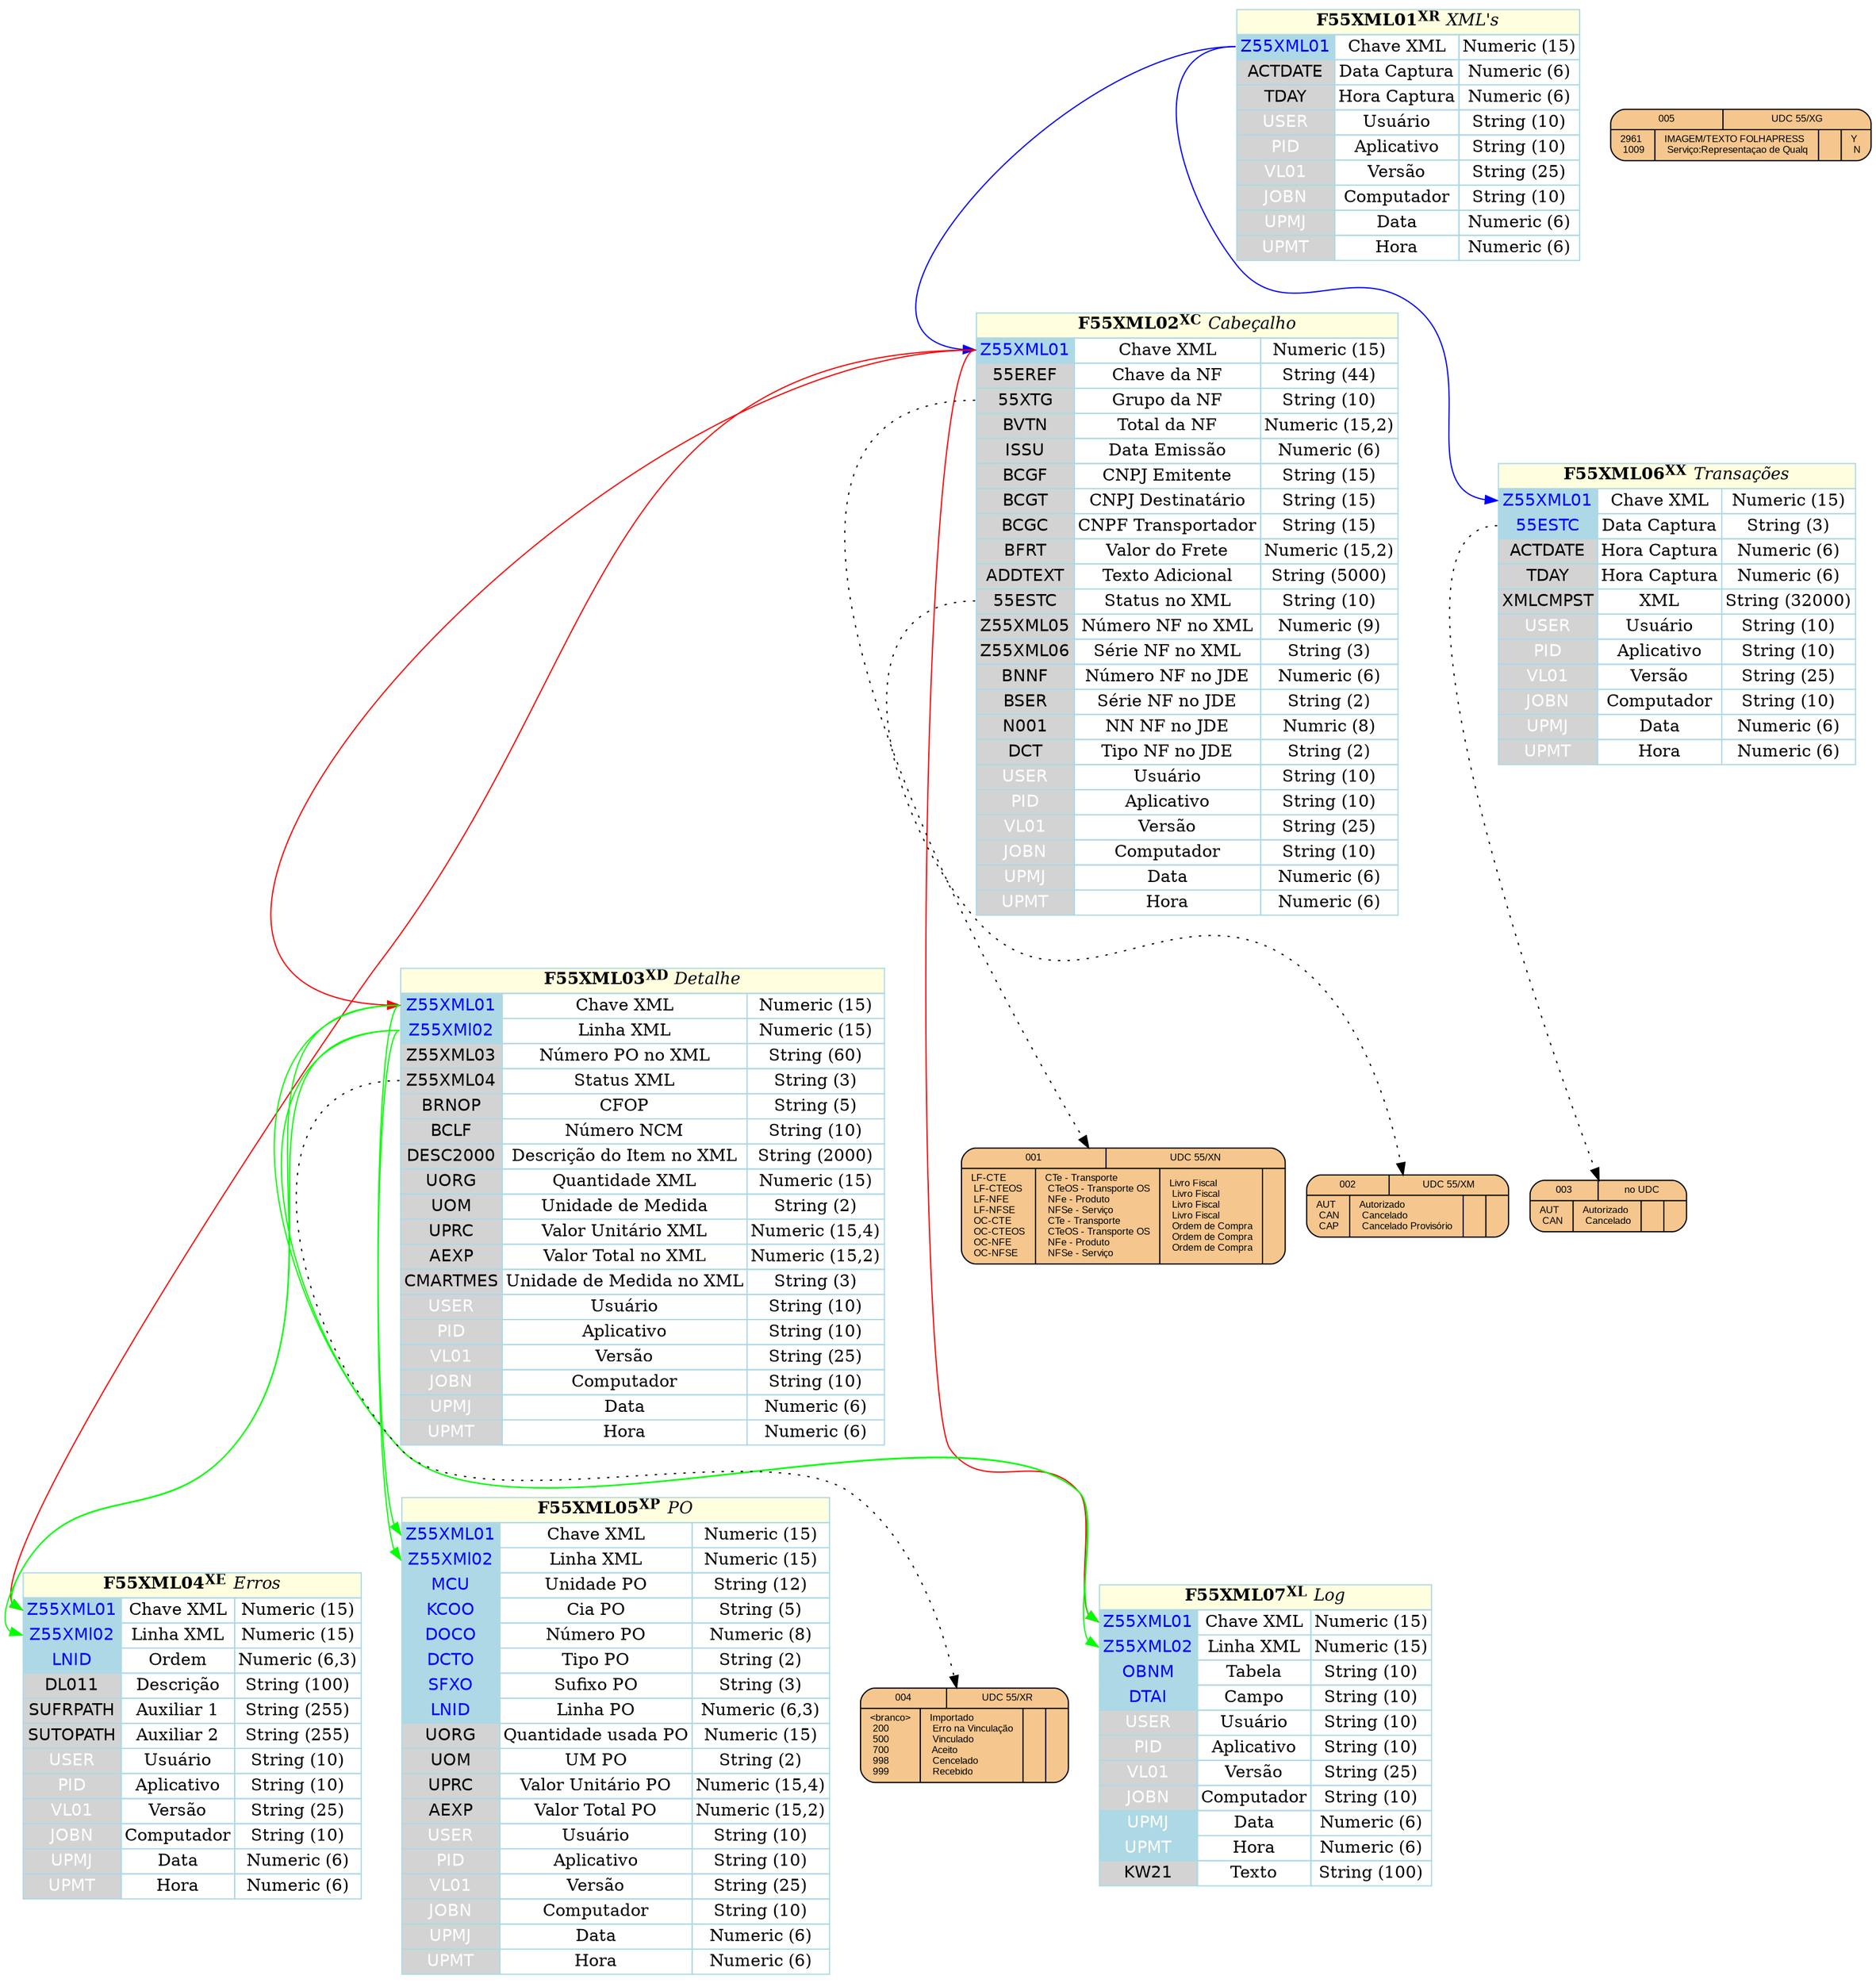 digraph H {

  tabela01 [
   shape=none
   label=<
     <table border='0' cellborder='1' color='lightblue' cellspacing='0'>
       <tr><td colspan="3" bgcolor="lightyellow"><b>F55XML01<sup>XR</sup></b> <i>XML's</i></td></tr>
       <tr><td port='col01' bgcolor="lightblue"><font face="helvetica" color="blue">Z55XML01</font></td><td>Chave XML</td><td>Numeric (15)</td></tr>
       <tr><td port='col02' bgcolor="lightgray"><font face="helvetica" color="black">ACTDATE</font></td><td>Data Captura</td><td>Numeric (6)</td></tr>
       <tr><td port='col03' bgcolor="lightgray"><font face="helvetica" color="black">TDAY</font></td><td>Hora Captura</td><td>Numeric (6)</td></tr>
       <tr><td bgcolor="lightgray"><font face="helvetica" color="white">USER</font></td><td>Usuário</td><td>String (10)</td></tr>
       <tr><td bgcolor="lightgray"><font face="helvetica" color="white">PID</font></td><td>Aplicativo</td><td>String (10)</td></tr>
       <tr><td bgcolor="lightgray"><font face="helvetica" color="white">VL01</font></td><td>Versão</td><td>String (25)</td></tr>
       <tr><td bgcolor="lightgray"><font face="helvetica" color="white">JOBN</font></td><td>Computador</td><td>String (10)</td></tr>
       <tr><td bgcolor="lightgray"><font face="helvetica" color="white">UPMJ</font></td><td>Data</td><td>Numeric (6)</td></tr>
       <tr><td bgcolor="lightgray"><font face="helvetica" color="white">UPMT</font></td><td>Hora</td><td>Numeric (6)</td></tr>
     </table>
  >];

  tabela02 [
   shape=none
   label=<
     <table border='0' cellborder='1' color='lightblue' cellspacing='0'>
       <tr><td colspan="3" bgcolor="lightyellow"><b>F55XML02<sup>XC</sup></b> <i>Cabeçalho</i></td></tr>
       <tr><td port='col01' bgcolor="lightblue"><font face="helvetica" color="blue">Z55XML01</font></td><td>Chave XML</td><td>Numeric (15)</td></tr>
       <tr><td port='col02' bgcolor="lightgray"><font face="helvetica" color="black">55EREF</font></td><td>Chave da NF</td><td>String (44)</td></tr>
       <tr><td port='col03' bgcolor="lightgray"><font face="helvetica" color="black">55XTG</font></td><td>Grupo da NF</td><td>String (10)</td></tr>
       <tr><td port='col04' bgcolor="lightgray"><font face="helvetica" color="black">BVTN</font></td><td>Total da NF</td><td>Numeric (15,2)</td></tr>
       <tr><td port='col05' bgcolor="lightgray"><font face="helvetica" color="black">ISSU</font></td><td>Data Emissão</td><td>Numeric (6)</td></tr>
       <tr><td port='col06' bgcolor="lightgray"><font face="helvetica" color="black">BCGF</font></td><td>CNPJ Emitente</td><td>String (15)</td></tr>
       <tr><td port='col07' bgcolor="lightgray"><font face="helvetica" color="black">BCGT</font></td><td>CNPJ Destinatário</td><td>String (15)</td></tr>
       <tr><td port='col08' bgcolor="lightgray"><font face="helvetica" color="black">BCGC</font></td><td>CNPF Transportador</td><td>String (15)</td></tr>
       <tr><td port='col09' bgcolor="lightgray"><font face="helvetica" color="black">BFRT</font></td><td>Valor do Frete</td><td>Numeric (15,2)</td></tr>
       <tr><td port='col10' bgcolor="lightgray"><font face="helvetica" color="black">ADDTEXT</font></td><td>Texto Adicional</td><td>String (5000)</td></tr>
       <tr><td port='col11' bgcolor="lightgray"><font face="helvetica" color="black">55ESTC</font></td><td>Status no XML</td><td>String (10)</td></tr>
       <tr><td port='col12' bgcolor="lightgray"><font face="helvetica" color="black">Z55XML05</font></td><td>Número NF no XML</td><td>Numeric (9)</td></tr>
       <tr><td port='col13' bgcolor="lightgray"><font face="helvetica" color="black">Z55XML06</font></td><td>Série NF no XML</td><td>String (3)</td></tr>
       <tr><td port='col14' bgcolor="lightgray"><font face="helvetica" color="black">BNNF</font></td><td>Número NF no JDE</td><td>Numeric (6)</td></tr>
       <tr><td port='col15' bgcolor="lightgray"><font face="helvetica" color="black">BSER</font></td><td>Série NF no JDE</td><td>String (2)</td></tr>
       <tr><td port='col16' bgcolor="lightgray"><font face="helvetica" color="black">N001</font></td><td>NN NF no JDE</td><td>Numric (8)</td></tr>
       <tr><td port='col17' bgcolor="lightgray"><font face="helvetica" color="black">DCT</font></td><td>Tipo NF no JDE</td><td>String (2)</td></tr>
       <tr><td bgcolor="lightgray"><font face="helvetica" color="white">USER</font></td><td>Usuário</td><td>String (10)</td></tr>
       <tr><td bgcolor="lightgray"><font face="helvetica" color="white">PID</font></td><td>Aplicativo</td><td>String (10)</td></tr>
       <tr><td bgcolor="lightgray"><font face="helvetica" color="white">VL01</font></td><td>Versão</td><td>String (25)</td></tr>
       <tr><td bgcolor="lightgray"><font face="helvetica" color="white">JOBN</font></td><td>Computador</td><td>String (10)</td></tr>
       <tr><td bgcolor="lightgray"><font face="helvetica" color="white">UPMJ</font></td><td>Data</td><td>Numeric (6)</td></tr>
       <tr><td bgcolor="lightgray"><font face="helvetica" color="white">UPMT</font></td><td>Hora</td><td>Numeric (6)</td></tr>
     </table>
  >];

  tabela03 [
   shape=none
   label=<
     <table border='0' cellborder='1' color='lightblue' cellspacing='0'>
       <tr><td colspan="3" bgcolor="lightyellow"><b>F55XML03<sup>XD</sup></b> <i>Detalhe</i></td></tr>
       <tr><td port='col01' bgcolor="lightblue"><font face="helvetica" color="blue">Z55XML01</font></td><td>Chave XML</td><td>Numeric (15)</td></tr>
       <tr><td port='col02' bgcolor="lightblue"><font face="helvetica" color="blue">Z55XMl02</font></td><td>Linha XML</td><td>Numeric (15)</td></tr>
       <tr><td port='col03' bgcolor="lightgray"><font face="helvetica" color="black">Z55XML03</font></td><td>Número PO no XML</td><td>String (60)</td></tr>
       <tr><td port='col04' bgcolor="lightgray"><font face="helvetica" color="black">Z55XML04</font></td><td>Status XML</td><td>String (3)</td></tr>
       <tr><td port='col05' bgcolor="lightgray"><font face="helvetica" color="black">BRNOP</font></td><td>CFOP</td><td>String (5)</td></tr>
       <tr><td port='col06' bgcolor="lightgray"><font face="helvetica" color="black">BCLF</font></td><td>Número NCM</td><td>String (10)</td></tr>
       <tr><td port='col07' bgcolor="lightgray"><font face="helvetica" color="black">DESC2000</font></td><td>Descrição do Item no XML</td><td>String (2000)</td></tr>
       <tr><td port='col08' bgcolor="lightgray"><font face="helvetica" color="black">UORG</font></td><td>Quantidade XML</td><td>Numeric (15)</td></tr>
       <tr><td port='col09' bgcolor="lightgray"><font face="helvetica" color="black">UOM</font></td><td>Unidade de Medida</td><td>String (2)</td></tr>
       <tr><td port='col10' bgcolor="lightgray"><font face="helvetica" color="black">UPRC</font></td><td>Valor Unitário XML</td><td>Numeric (15,4)</td></tr>
       <tr><td port='col11' bgcolor="lightgray"><font face="helvetica" color="black">AEXP</font></td><td>Valor Total no XML</td><td>Numeric (15,2)</td></tr>
       <tr><td port='col12' bgcolor="lightgray"><font face="helvetica" color="black">CMARTMES</font></td><td>Unidade de Medida no XML</td><td>String (3)</td></tr>
       <tr><td bgcolor="lightgray"><font face="helvetica" color="white">USER</font></td><td>Usuário</td><td>String (10)</td></tr>
       <tr><td bgcolor="lightgray"><font face="helvetica" color="white">PID</font></td><td>Aplicativo</td><td>String (10)</td></tr>
       <tr><td bgcolor="lightgray"><font face="helvetica" color="white">VL01</font></td><td>Versão</td><td>String (25)</td></tr>
       <tr><td bgcolor="lightgray"><font face="helvetica" color="white">JOBN</font></td><td>Computador</td><td>String (10)</td></tr>
       <tr><td bgcolor="lightgray"><font face="helvetica" color="white">UPMJ</font></td><td>Data</td><td>Numeric (6)</td></tr>
       <tr><td bgcolor="lightgray"><font face="helvetica" color="white">UPMT</font></td><td>Hora</td><td>Numeric (6)</td></tr>
     </table>
  >];

  tabela04 [
   shape=none
   label=<
     <table border='0' cellborder='1' color='lightblue' cellspacing='0'>
       <tr><td colspan="3" bgcolor="lightyellow"><b>F55XML04<sup>XE</sup></b> <i>Erros</i></td></tr>
       <tr><td port='col01' bgcolor="lightblue"><font face="helvetica" color="blue">Z55XML01</font></td><td>Chave XML</td><td>Numeric (15)</td></tr>
       <tr><td port='col02' bgcolor="lightblue"><font face="helvetica" color="blue">Z55XMl02</font></td><td>Linha XML</td><td>Numeric (15)</td></tr>
       <tr><td port='col03' bgcolor="lightblue"><font face="helvetica" color="blue">LNID</font></td><td>Ordem</td><td>Numeric (6,3)</td></tr>
       <tr><td port='col04' bgcolor="lightgray"><font face="helvetica" color="black">DL011</font></td><td>Descrição</td><td>String (100)</td></tr>
       <tr><td port='col04' bgcolor="lightgray"><font face="helvetica" color="black">SUFRPATH</font></td><td>Auxiliar 1</td><td>String (255)</td></tr>
       <tr><td port='col04' bgcolor="lightgray"><font face="helvetica" color="black">SUTOPATH</font></td><td>Auxiliar 2</td><td>String (255)</td></tr>
       <tr><td bgcolor="lightgray"><font face="helvetica" color="white">USER</font></td><td>Usuário</td><td>String (10)</td></tr>
       <tr><td bgcolor="lightgray"><font face="helvetica" color="white">PID</font></td><td>Aplicativo</td><td>String (10)</td></tr>
       <tr><td bgcolor="lightgray"><font face="helvetica" color="white">VL01</font></td><td>Versão</td><td>String (25)</td></tr>
       <tr><td bgcolor="lightgray"><font face="helvetica" color="white">JOBN</font></td><td>Computador</td><td>String (10)</td></tr>
       <tr><td bgcolor="lightgray"><font face="helvetica" color="white">UPMJ</font></td><td>Data</td><td>Numeric (6)</td></tr>
       <tr><td bgcolor="lightgray"><font face="helvetica" color="white">UPMT</font></td><td>Hora</td><td>Numeric (6)</td></tr>
     </table>
  >];

  tabela05 [
   shape=none
   label=<
     <table border='0' cellborder='1' color='lightblue' cellspacing='0'>
       <tr><td colspan="3" bgcolor="lightyellow"><b>F55XML05<sup>XP</sup></b> <i>PO</i></td></tr>
       <tr><td port='col01' bgcolor="lightblue"><font face="helvetica" color="blue">Z55XML01</font></td><td>Chave XML</td><td>Numeric (15)</td></tr>
       <tr><td port='col02' bgcolor="lightblue"><font face="helvetica" color="blue">Z55XMl02</font></td><td>Linha XML</td><td>Numeric (15)</td></tr>
       <tr><td port='col03' bgcolor="lightblue"><font face="helvetica" color="blue">MCU</font></td><td>Unidade PO</td><td>String (12)</td></tr>
       <tr><td port='col04' bgcolor="lightblue"><font face="helvetica" color="blue">KCOO</font></td><td>Cia PO</td><td>String (5)</td></tr>
       <tr><td port='col05' bgcolor="lightblue"><font face="helvetica" color="blue">DOCO</font></td><td>Número PO</td><td>Numeric (8)</td></tr>
       <tr><td port='col06' bgcolor="lightblue"><font face="helvetica" color="blue">DCTO</font></td><td>Tipo PO</td><td>String (2)</td></tr>
       <tr><td port='col07' bgcolor="lightblue"><font face="helvetica" color="blue">SFXO</font></td><td>Sufixo PO</td><td>String (3)</td></tr>
       <tr><td port='col08' bgcolor="lightblue"><font face="helvetica" color="blue">LNID</font></td><td>Linha PO</td><td>Numeric (6,3)</td></tr>
       <tr><td port='col09' bgcolor="lightgray"><font face="helvetica" color="black">UORG</font></td><td>Quantidade usada PO</td><td>Numeric (15)</td></tr>
       <tr><td port='col10' bgcolor="lightgray"><font face="helvetica" color="black">UOM</font></td><td>UM PO</td><td>String (2)</td></tr>
       <tr><td port='col11' bgcolor="lightgray"><font face="helvetica" color="black">UPRC</font></td><td>Valor Unitário PO</td><td>Numeric (15,4)</td></tr>
       <tr><td port='col12' bgcolor="lightgray"><font face="helvetica" color="black">AEXP</font></td><td>Valor Total PO</td><td>Numeric (15,2)</td></tr>
       <tr><td bgcolor="lightgray"><font face="helvetica" color="white">USER</font></td><td>Usuário</td><td>String (10)</td></tr>
       <tr><td bgcolor="lightgray"><font face="helvetica" color="white">PID</font></td><td>Aplicativo</td><td>String (10)</td></tr>
       <tr><td bgcolor="lightgray"><font face="helvetica" color="white">VL01</font></td><td>Versão</td><td>String (25)</td></tr>
       <tr><td bgcolor="lightgray"><font face="helvetica" color="white">JOBN</font></td><td>Computador</td><td>String (10)</td></tr>
       <tr><td bgcolor="lightgray"><font face="helvetica" color="white">UPMJ</font></td><td>Data</td><td>Numeric (6)</td></tr>
       <tr><td bgcolor="lightgray"><font face="helvetica" color="white">UPMT</font></td><td>Hora</td><td>Numeric (6)</td></tr>
     </table>
  >];

  tabela06 [
   shape=none
   label=<
     <table border='0' cellborder='1' color='lightblue' cellspacing='0'>
       <tr><td colspan="3" bgcolor="lightyellow"><b>F55XML06<sup>XX</sup></b> <i>Transações</i></td></tr>
       <tr><td port='col01' bgcolor="lightblue"><font face="helvetica" color="blue">Z55XML01</font></td><td>Chave XML</td><td>Numeric (15)</td></tr>
       <tr><td port='col02' bgcolor="lightblue"><font face="helvetica" color="blue">55ESTC</font></td><td>Data Captura</td><td>String (3)</td></tr>
       <tr><td port='col03' bgcolor="lightgray"><font face="helvetica" color="black">ACTDATE</font></td><td>Hora Captura</td><td>Numeric (6)</td></tr>
       <tr><td port='col04' bgcolor="lightgray"><font face="helvetica" color="black">TDAY</font></td><td>Hora Captura</td><td>Numeric (6)</td></tr>
       <tr><td port='col05' bgcolor="lightgray"><font face="helvetica" color="black">XMLCMPST</font></td><td>XML</td><td>String (32000)</td></tr>
       <tr><td bgcolor="lightgray"><font face="helvetica" color="white">USER</font></td><td>Usuário</td><td>String (10)</td></tr>
       <tr><td bgcolor="lightgray"><font face="helvetica" color="white">PID</font></td><td>Aplicativo</td><td>String (10)</td></tr>
       <tr><td bgcolor="lightgray"><font face="helvetica" color="white">VL01</font></td><td>Versão</td><td>String (25)</td></tr>
       <tr><td bgcolor="lightgray"><font face="helvetica" color="white">JOBN</font></td><td>Computador</td><td>String (10)</td></tr>
       <tr><td bgcolor="lightgray"><font face="helvetica" color="white">UPMJ</font></td><td>Data</td><td>Numeric (6)</td></tr>
       <tr><td bgcolor="lightgray"><font face="helvetica" color="white">UPMT</font></td><td>Hora</td><td>Numeric (6)</td></tr>
     </table>
  >];

  tabela07 [
   shape=none
   label=<
     <table border='0' cellborder='1' color='lightblue' cellspacing='0'>
       <tr><td colspan="3" bgcolor="lightyellow"><b>F55XML07<sup>XL</sup></b> <i>Log</i></td></tr>
       <tr><td port='col01' bgcolor="lightblue"><font face="helvetica" color="blue">Z55XML01</font></td><td>Chave XML</td><td>Numeric (15)</td></tr>
       <tr><td port='col02' bgcolor="lightblue"><font face="helvetica" color="blue">Z55XML02</font></td><td>Linha XML</td><td>Numeric (15)</td></tr>
       <tr><td port='col03' bgcolor="lightblue"><font face="helvetica" color="blue">OBNM</font></td><td>Tabela</td><td>String (10)</td></tr>
       <tr><td port='col04' bgcolor="lightblue"><font face="helvetica" color="blue">DTAI</font></td><td>Campo</td><td>String (10)</td></tr>
       <tr><td port='col05' bgcolor="lightgray"><font face="helvetica" color="white">USER</font></td><td>Usuário</td><td>String (10)</td></tr>
       <tr><td port='col06' bgcolor="lightgray"><font face="helvetica" color="white">PID</font></td><td>Aplicativo</td><td>String (10)</td></tr>
       <tr><td port='col07' bgcolor="lightgray"><font face="helvetica" color="white">VL01</font></td><td>Versão</td><td>String (25)</td></tr>
       <tr><td port='col08' bgcolor="lightgray"><font face="helvetica" color="white">JOBN</font></td><td>Computador</td><td>String (10)</td></tr>
       <tr><td port='col09' bgcolor="lightblue"><font face="helvetica" color="white">UPMJ</font></td><td>Data</td><td>Numeric (6)</td></tr>
       <tr><td port='col10' bgcolor="lightblue"><font face="helvetica" color="white">UPMT</font></td><td>Hora</td><td>Numeric (6)</td></tr>
       <tr><td port='col11' bgcolor="lightgray"><font face="helvetica" color="black">KW21</font></td><td>Texto</td><td>String (100)</td></tr>
     </table>
  >];

  node001 [
    fontname = "Arial",
    fontsize = 8,
    shape=record,
    style="rounded,filled",
    fillcolor="#f5c78e"
    label="{{001|
             UDC 55/XN}|{
             LF-CTE\l
             LF-CTEOS\l
             LF-NFE\l
             LF-NFSE\l
             OC-CTE\l
             OC-CTEOS\l
             OC-NFE\l
             OC-NFSE\l|
             CTe - Transporte\l
             CTeOS - Transporte OS\l
             NFe - Produto\l
             NFSe - Serviço\l
             CTe - Transporte\l
             CTeOS - Transporte OS\l
             NFe - Produto\l
             NFSe - Serviço\l|
             Livro Fiscal\l
             Livro Fiscal\l
             Livro Fiscal\l
             Livro Fiscal\l
             Ordem de Compra\l
             Ordem de Compra\l
             Ordem de Compra\l|}}"
  ]

  node002 [
    fontname = "Arial",
    fontsize = 8,
    shape=record,
    style="rounded,filled",
    fillcolor="#f5c78e"
    label="{{002|
             UDC 55/XM}|{
             AUT\l
             CAN\l
             CAP\l|
             Autorizado\l
             Cancelado\l
             Cancelado Provisório\l||}}"
  ]

  node003 [
    fontname = "Arial",
    fontsize = 8,
    shape=record,
    style="rounded,filled",
    fillcolor="#f5c78e"
    label="{{003|
           no UDC}|{
           AUT\l
           CAN\l|
           Autorizado\l
           Cancelado\l||}}"
  ]

  node004 [
    fontname = "Arial",
    fontsize = 8,
    shape=record,
    style="rounded,filled",
    fillcolor="#f5c78e"
    label="{{004|
             UDC 55/XR}|{
             \<branco\>\l
             200\l
             500\l
             700\l
             998\l
             999\l|
             Importado\l
             Erro na Vinculação\l
             Vinculado\l
             Aceito\l
             Cencelado\l
             Recebido\l||}}"
  ]

  node005 [
    fontname = "Arial",
    fontsize = 8,
    shape=record,
    style="rounded,filled",
    fillcolor="#f5c78e"
    label="{{005|
             UDC 55/XG}|{
             2961\l
             1009\l|
             IMAGEM/TEXTO FOLHAPRESS\l
             Serviço:Representaçao de Qualq\l||
             Y\l
             N\l}}"
  ]

  tabela01:col01 -> tabela02:col01 [color="blue"];
  tabela01:col01 -> tabela06:col01 [color="blue"];
  tabela02:col01 -> tabela03:col01 [color="red"];
  tabela02:col01 -> tabela04:col01 [color="red"];
  tabela02:col01 -> tabela07:col01 [color="red"];
  tabela02:col03 -> node001 [style="dotted"];
  tabela02:col11 -> node002 [style="dotted"];
  tabela03:col01 -> tabela04:col01 [color="green"];
  tabela03:col02 -> tabela04:col02 [color="green"];
  tabela03:col01 -> tabela05:col01 [color="green"];
  tabela03:col02 -> tabela05:col02 [color="green"];
  tabela03:col01 -> tabela07:col01 [color="green"];
  tabela03:col02 -> tabela07:col02 [color="green"];
  tabela03:col04 -> node004 [style="dotted"];
  tabela06:col02 -> node003 [style="dotted"];

}